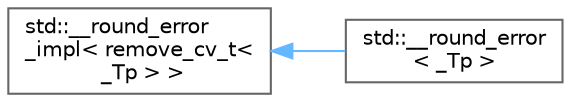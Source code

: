 digraph "Graphical Class Hierarchy"
{
 // LATEX_PDF_SIZE
  bgcolor="transparent";
  edge [fontname=Helvetica,fontsize=10,labelfontname=Helvetica,labelfontsize=10];
  node [fontname=Helvetica,fontsize=10,shape=box,height=0.2,width=0.4];
  rankdir="LR";
  Node0 [id="Node000000",label="std::__round_error\l_impl\< remove_cv_t\<\l _Tp \> \>",height=0.2,width=0.4,color="grey40", fillcolor="white", style="filled",URL="$structstd_1_1____round__error__impl.html",tooltip=" "];
  Node0 -> Node1 [id="edge365_Node000000_Node000001",dir="back",color="steelblue1",style="solid",tooltip=" "];
  Node1 [id="Node000001",label="std::__round_error\l\< _Tp \>",height=0.2,width=0.4,color="grey40", fillcolor="white", style="filled",URL="$structstd_1_1____round__error.html",tooltip=" "];
}
